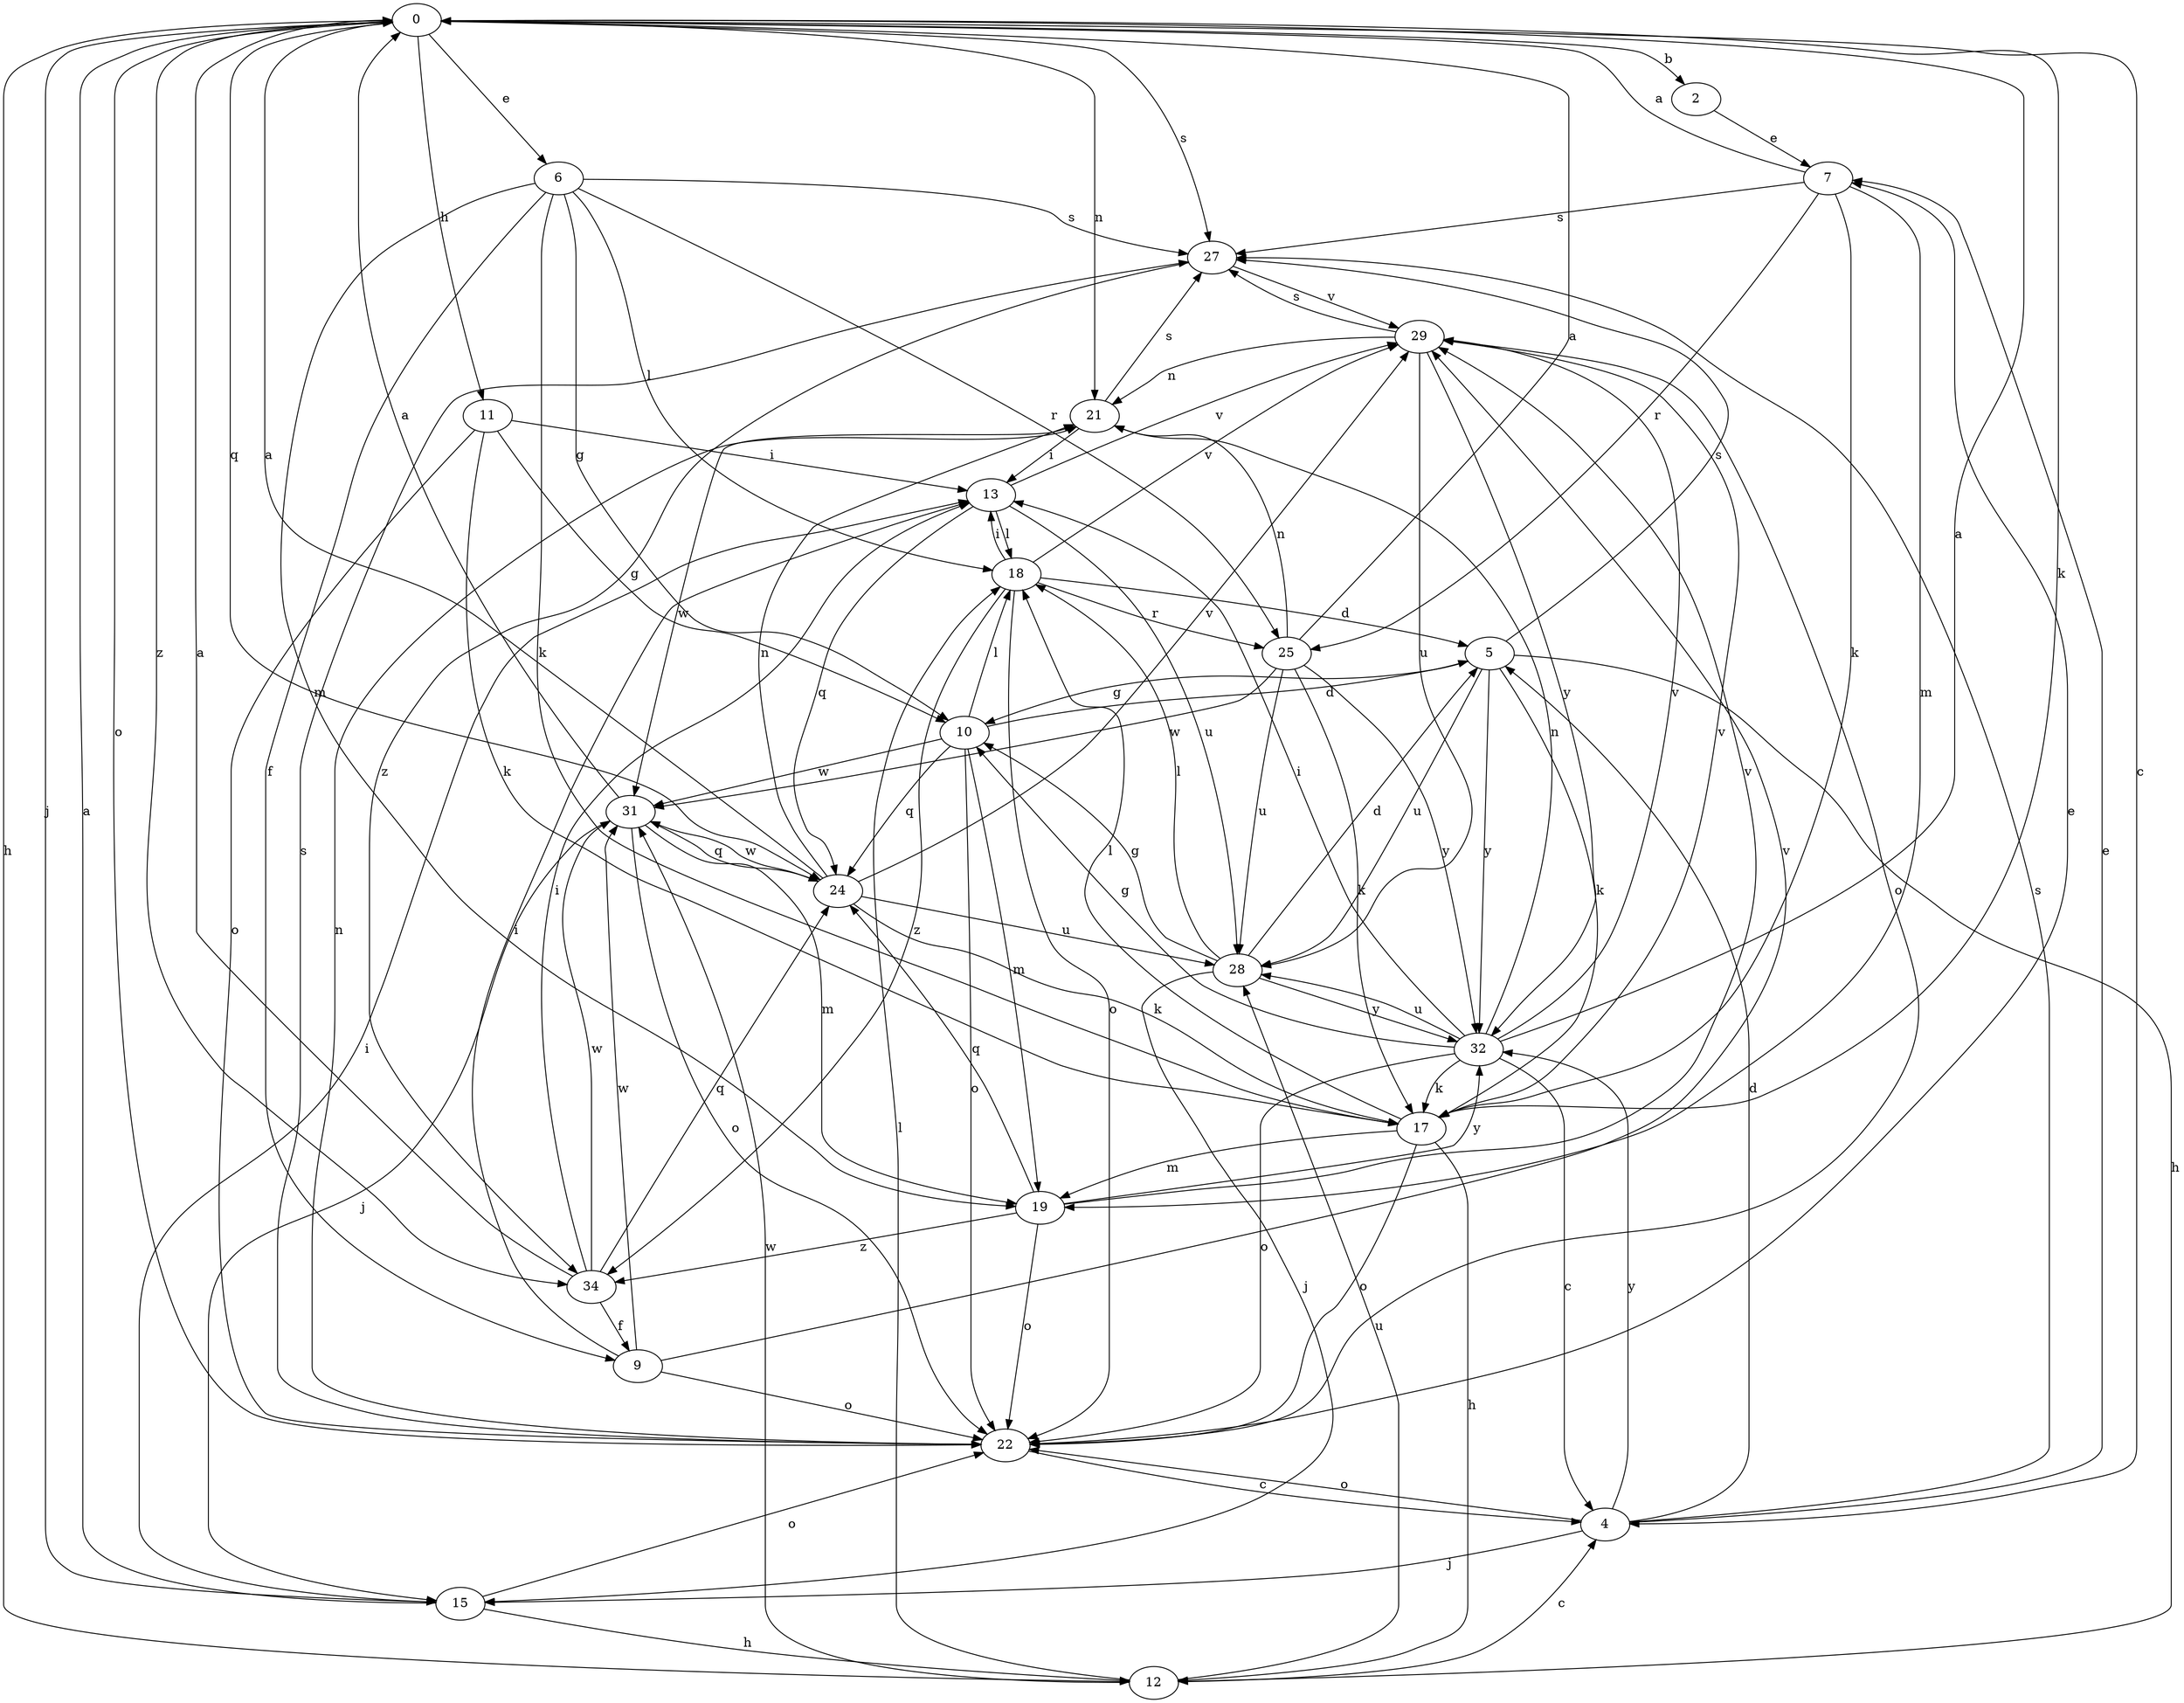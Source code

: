 strict digraph  {
0;
2;
4;
5;
6;
7;
9;
10;
11;
12;
13;
15;
17;
18;
19;
21;
22;
24;
25;
27;
28;
29;
31;
32;
34;
0 -> 2  [label=b];
0 -> 4  [label=c];
0 -> 6  [label=e];
0 -> 11  [label=h];
0 -> 12  [label=h];
0 -> 15  [label=j];
0 -> 17  [label=k];
0 -> 21  [label=n];
0 -> 22  [label=o];
0 -> 24  [label=q];
0 -> 27  [label=s];
0 -> 34  [label=z];
2 -> 7  [label=e];
4 -> 5  [label=d];
4 -> 7  [label=e];
4 -> 15  [label=j];
4 -> 22  [label=o];
4 -> 27  [label=s];
4 -> 32  [label=y];
5 -> 10  [label=g];
5 -> 12  [label=h];
5 -> 17  [label=k];
5 -> 27  [label=s];
5 -> 28  [label=u];
5 -> 32  [label=y];
6 -> 9  [label=f];
6 -> 10  [label=g];
6 -> 17  [label=k];
6 -> 18  [label=l];
6 -> 19  [label=m];
6 -> 25  [label=r];
6 -> 27  [label=s];
7 -> 0  [label=a];
7 -> 17  [label=k];
7 -> 19  [label=m];
7 -> 25  [label=r];
7 -> 27  [label=s];
9 -> 13  [label=i];
9 -> 22  [label=o];
9 -> 29  [label=v];
9 -> 31  [label=w];
10 -> 5  [label=d];
10 -> 18  [label=l];
10 -> 19  [label=m];
10 -> 22  [label=o];
10 -> 24  [label=q];
10 -> 31  [label=w];
11 -> 10  [label=g];
11 -> 13  [label=i];
11 -> 17  [label=k];
11 -> 22  [label=o];
12 -> 4  [label=c];
12 -> 18  [label=l];
12 -> 28  [label=u];
12 -> 31  [label=w];
13 -> 18  [label=l];
13 -> 24  [label=q];
13 -> 28  [label=u];
13 -> 29  [label=v];
15 -> 0  [label=a];
15 -> 12  [label=h];
15 -> 13  [label=i];
15 -> 22  [label=o];
17 -> 12  [label=h];
17 -> 18  [label=l];
17 -> 19  [label=m];
17 -> 22  [label=o];
17 -> 29  [label=v];
18 -> 5  [label=d];
18 -> 13  [label=i];
18 -> 22  [label=o];
18 -> 25  [label=r];
18 -> 29  [label=v];
18 -> 34  [label=z];
19 -> 22  [label=o];
19 -> 24  [label=q];
19 -> 29  [label=v];
19 -> 32  [label=y];
19 -> 34  [label=z];
21 -> 13  [label=i];
21 -> 27  [label=s];
21 -> 31  [label=w];
22 -> 4  [label=c];
22 -> 7  [label=e];
22 -> 21  [label=n];
22 -> 27  [label=s];
24 -> 0  [label=a];
24 -> 17  [label=k];
24 -> 21  [label=n];
24 -> 28  [label=u];
24 -> 29  [label=v];
24 -> 31  [label=w];
25 -> 0  [label=a];
25 -> 17  [label=k];
25 -> 21  [label=n];
25 -> 28  [label=u];
25 -> 31  [label=w];
25 -> 32  [label=y];
27 -> 29  [label=v];
27 -> 34  [label=z];
28 -> 5  [label=d];
28 -> 10  [label=g];
28 -> 15  [label=j];
28 -> 18  [label=l];
28 -> 32  [label=y];
29 -> 21  [label=n];
29 -> 22  [label=o];
29 -> 27  [label=s];
29 -> 28  [label=u];
29 -> 32  [label=y];
31 -> 0  [label=a];
31 -> 15  [label=j];
31 -> 19  [label=m];
31 -> 22  [label=o];
31 -> 24  [label=q];
32 -> 0  [label=a];
32 -> 4  [label=c];
32 -> 10  [label=g];
32 -> 13  [label=i];
32 -> 17  [label=k];
32 -> 21  [label=n];
32 -> 22  [label=o];
32 -> 28  [label=u];
32 -> 29  [label=v];
34 -> 0  [label=a];
34 -> 9  [label=f];
34 -> 13  [label=i];
34 -> 24  [label=q];
34 -> 31  [label=w];
}
